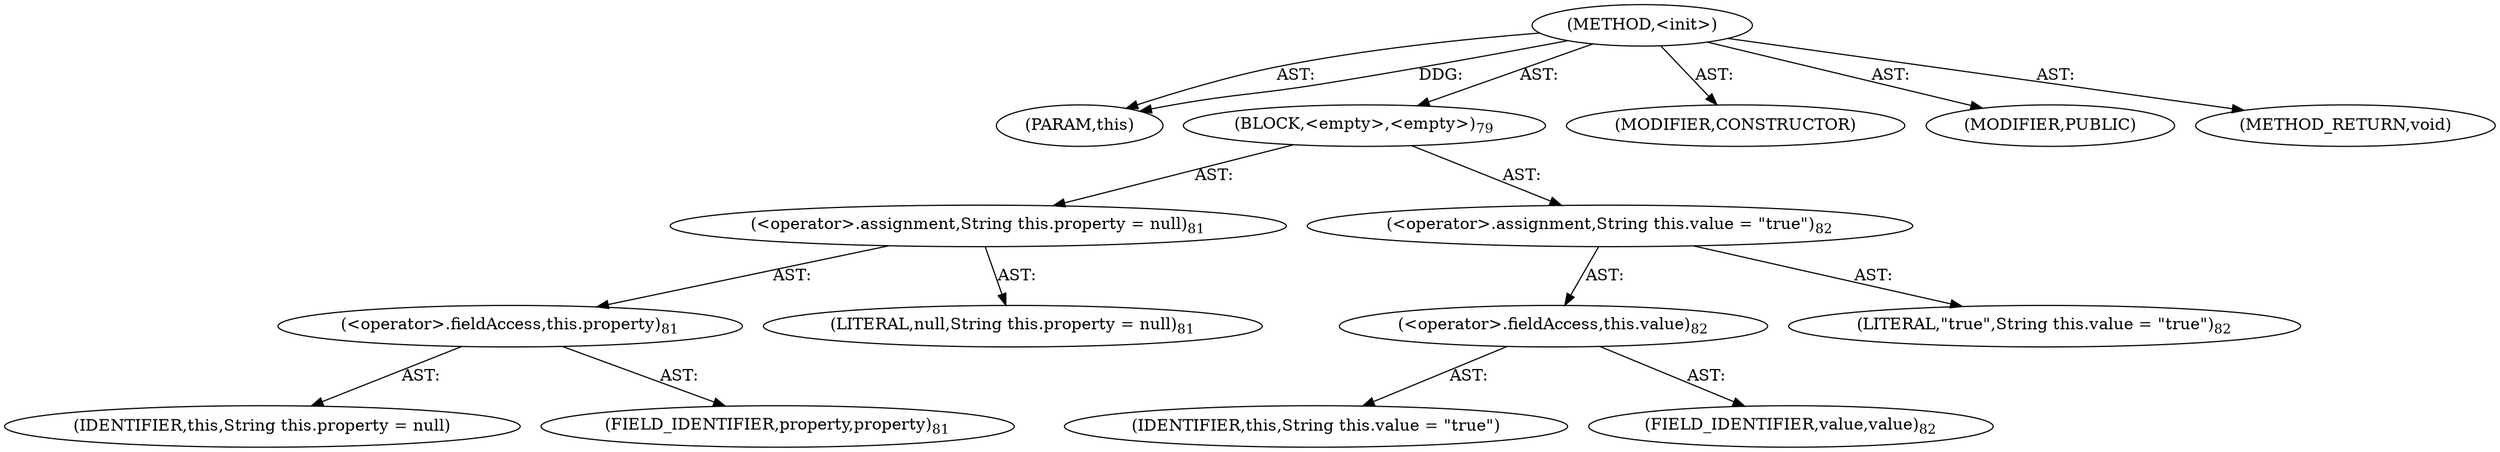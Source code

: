 digraph "&lt;init&gt;" {  
"111669149699" [label = <(METHOD,&lt;init&gt;)> ]
"115964116997" [label = <(PARAM,this)> ]
"25769803787" [label = <(BLOCK,&lt;empty&gt;,&lt;empty&gt;)<SUB>79</SUB>> ]
"30064771116" [label = <(&lt;operator&gt;.assignment,String this.property = null)<SUB>81</SUB>> ]
"30064771117" [label = <(&lt;operator&gt;.fieldAccess,this.property)<SUB>81</SUB>> ]
"68719476765" [label = <(IDENTIFIER,this,String this.property = null)> ]
"55834574858" [label = <(FIELD_IDENTIFIER,property,property)<SUB>81</SUB>> ]
"90194313227" [label = <(LITERAL,null,String this.property = null)<SUB>81</SUB>> ]
"30064771118" [label = <(&lt;operator&gt;.assignment,String this.value = &quot;true&quot;)<SUB>82</SUB>> ]
"30064771119" [label = <(&lt;operator&gt;.fieldAccess,this.value)<SUB>82</SUB>> ]
"68719476766" [label = <(IDENTIFIER,this,String this.value = &quot;true&quot;)> ]
"55834574859" [label = <(FIELD_IDENTIFIER,value,value)<SUB>82</SUB>> ]
"90194313228" [label = <(LITERAL,&quot;true&quot;,String this.value = &quot;true&quot;)<SUB>82</SUB>> ]
"133143986184" [label = <(MODIFIER,CONSTRUCTOR)> ]
"133143986185" [label = <(MODIFIER,PUBLIC)> ]
"128849018883" [label = <(METHOD_RETURN,void)> ]
  "111669149699" -> "115964116997"  [ label = "AST: "] 
  "111669149699" -> "25769803787"  [ label = "AST: "] 
  "111669149699" -> "133143986184"  [ label = "AST: "] 
  "111669149699" -> "133143986185"  [ label = "AST: "] 
  "111669149699" -> "128849018883"  [ label = "AST: "] 
  "25769803787" -> "30064771116"  [ label = "AST: "] 
  "25769803787" -> "30064771118"  [ label = "AST: "] 
  "30064771116" -> "30064771117"  [ label = "AST: "] 
  "30064771116" -> "90194313227"  [ label = "AST: "] 
  "30064771117" -> "68719476765"  [ label = "AST: "] 
  "30064771117" -> "55834574858"  [ label = "AST: "] 
  "30064771118" -> "30064771119"  [ label = "AST: "] 
  "30064771118" -> "90194313228"  [ label = "AST: "] 
  "30064771119" -> "68719476766"  [ label = "AST: "] 
  "30064771119" -> "55834574859"  [ label = "AST: "] 
  "111669149699" -> "115964116997"  [ label = "DDG: "] 
}
